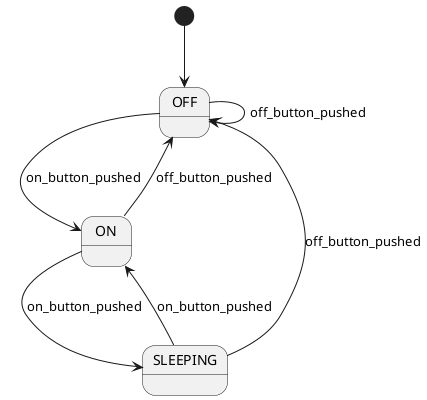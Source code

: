 @startuml StD

[*] --> OFF
OFF --> OFF : off_button_pushed
OFF --> ON  : on_button_pushed
ON --> OFF  : off_button_pushed
ON --> SLEEPING : on_button_pushed
SLEEPING --> ON : on_button_pushed
SLEEPING --> OFF: off_button_pushed

@enduml